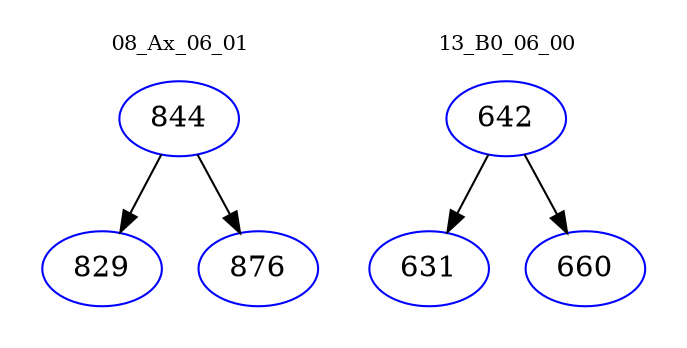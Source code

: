digraph{
subgraph cluster_0 {
color = white
label = "08_Ax_06_01";
fontsize=10;
T0_844 [label="844", color="blue"]
T0_844 -> T0_829 [color="black"]
T0_829 [label="829", color="blue"]
T0_844 -> T0_876 [color="black"]
T0_876 [label="876", color="blue"]
}
subgraph cluster_1 {
color = white
label = "13_B0_06_00";
fontsize=10;
T1_642 [label="642", color="blue"]
T1_642 -> T1_631 [color="black"]
T1_631 [label="631", color="blue"]
T1_642 -> T1_660 [color="black"]
T1_660 [label="660", color="blue"]
}
}
